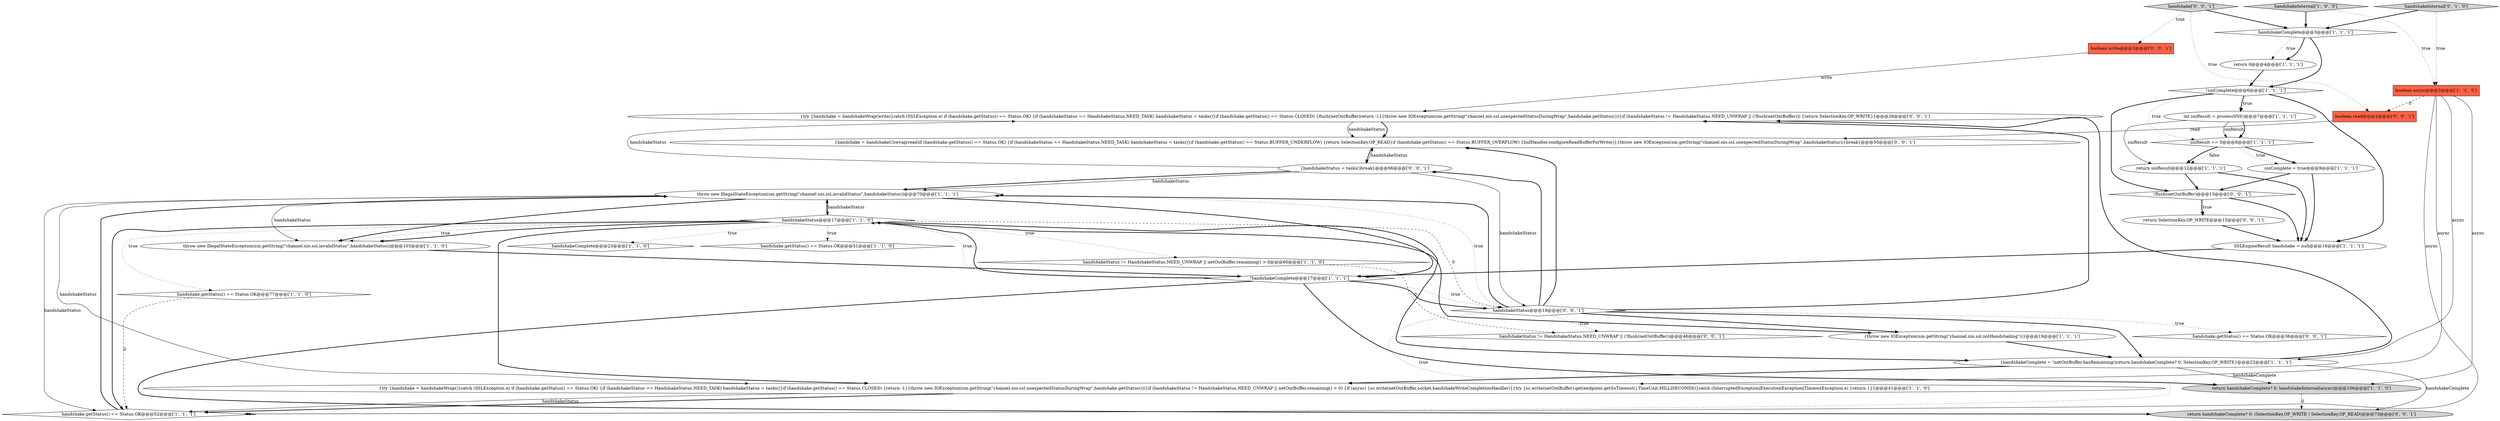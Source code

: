 digraph {
30 [style = filled, label = "boolean write@@@2@@@['0', '0', '1']", fillcolor = tomato, shape = box image = "AAA0AAABBB3BBB"];
20 [style = filled, label = "return sniResult@@@12@@@['1', '1', '1']", fillcolor = white, shape = ellipse image = "AAA0AAABBB1BBB"];
12 [style = filled, label = "sniComplete = true@@@9@@@['1', '1', '1']", fillcolor = white, shape = ellipse image = "AAA0AAABBB1BBB"];
34 [style = filled, label = "handshakeStatus != HandshakeStatus.NEED_UNWRAP || (!flush(netOutBuffer))@@@46@@@['0', '0', '1']", fillcolor = white, shape = diamond image = "AAA0AAABBB3BBB"];
35 [style = filled, label = "boolean read@@@2@@@['0', '0', '1']", fillcolor = tomato, shape = box image = "AAA0AAABBB3BBB"];
8 [style = filled, label = "return 0@@@4@@@['1', '1', '1']", fillcolor = white, shape = ellipse image = "AAA0AAABBB1BBB"];
3 [style = filled, label = "handshake.getStatus() == Status.OK@@@51@@@['1', '1', '0']", fillcolor = white, shape = diamond image = "AAA0AAABBB1BBB"];
16 [style = filled, label = "handshakeComplete@@@3@@@['1', '1', '1']", fillcolor = white, shape = diamond image = "AAA0AAABBB1BBB"];
18 [style = filled, label = "handshakeStatus@@@17@@@['1', '1', '0']", fillcolor = white, shape = diamond image = "AAA0AAABBB1BBB"];
0 [style = filled, label = "!sniComplete@@@6@@@['1', '1', '1']", fillcolor = white, shape = diamond image = "AAA0AAABBB1BBB"];
29 [style = filled, label = "return SelectionKey.OP_WRITE@@@15@@@['0', '0', '1']", fillcolor = white, shape = ellipse image = "AAA0AAABBB3BBB"];
1 [style = filled, label = "handshake.getStatus() == Status.OK@@@77@@@['1', '1', '0']", fillcolor = white, shape = diamond image = "AAA0AAABBB1BBB"];
14 [style = filled, label = "{try {handshake = handshakeWrap()}catch (SSLException e) if (handshake.getStatus() == Status.OK) {if (handshakeStatus == HandshakeStatus.NEED_TASK) handshakeStatus = tasks()}if (handshake.getStatus() == Status.CLOSED) {return -1}{throw new IOException(sm.getString(\"channel.nio.ssl.unexpectedStatusDuringWrap\",handshake.getStatus()))}if (handshakeStatus != HandshakeStatus.NEED_UNWRAP || netOutBuffer.remaining() > 0) {if (async) {sc.write(netOutBuffer,socket,handshakeWriteCompletionHandler)}{try {sc.write(netOutBuffer).get(endpoint.getSoTimeout(),TimeUnit.MILLISECONDS)}catch (InterruptedException|ExecutionException|TimeoutException e) }return 1}}@@@41@@@['1', '1', '0']", fillcolor = white, shape = ellipse image = "AAA0AAABBB1BBB"];
13 [style = filled, label = "handshakeComplete@@@23@@@['1', '1', '0']", fillcolor = white, shape = diamond image = "AAA0AAABBB1BBB"];
17 [style = filled, label = "!handshakeComplete@@@17@@@['1', '1', '1']", fillcolor = white, shape = diamond image = "AAA0AAABBB1BBB"];
26 [style = filled, label = "{handshake = handshakeUnwrap(read)if (handshake.getStatus() == Status.OK) {if (handshakeStatus == HandshakeStatus.NEED_TASK) handshakeStatus = tasks()}if (handshake.getStatus() == Status.BUFFER_UNDERFLOW) {return SelectionKey.OP_READ}if (handshake.getStatus() == Status.BUFFER_OVERFLOW) {bufHandler.configureReadBufferForWrite()}{throw new IOException(sm.getString(\"channel.nio.ssl.unexpectedStatusDuringWrap\",handshakeStatus))}break}@@@50@@@['0', '0', '1']", fillcolor = white, shape = ellipse image = "AAA0AAABBB3BBB"];
10 [style = filled, label = "return handshakeComplete? 0: handshakeInternal(async)@@@106@@@['1', '1', '0']", fillcolor = lightgray, shape = ellipse image = "AAA0AAABBB1BBB"];
15 [style = filled, label = "handshakeStatus != HandshakeStatus.NEED_UNWRAP || netOutBuffer.remaining() > 0@@@60@@@['1', '1', '0']", fillcolor = white, shape = diamond image = "AAA0AAABBB1BBB"];
28 [style = filled, label = "!flush(netOutBuffer)@@@15@@@['0', '0', '1']", fillcolor = white, shape = diamond image = "AAA0AAABBB3BBB"];
23 [style = filled, label = "handshakeInternal['0', '1', '0']", fillcolor = lightgray, shape = diamond image = "AAA0AAABBB2BBB"];
4 [style = filled, label = "handshakeInternal['1', '0', '0']", fillcolor = lightgray, shape = diamond image = "AAA0AAABBB1BBB"];
24 [style = filled, label = "handshake.getStatus() == Status.OK@@@36@@@['0', '0', '1']", fillcolor = white, shape = diamond image = "AAA0AAABBB3BBB"];
7 [style = filled, label = "handshake.getStatus() == Status.OK@@@52@@@['1', '1', '1']", fillcolor = white, shape = diamond image = "AAA0AAABBB1BBB"];
32 [style = filled, label = "{handshakeStatus = tasks()break}@@@66@@@['0', '0', '1']", fillcolor = white, shape = ellipse image = "AAA0AAABBB3BBB"];
31 [style = filled, label = "handshakeStatus@@@18@@@['0', '0', '1']", fillcolor = white, shape = diamond image = "AAA0AAABBB3BBB"];
6 [style = filled, label = "throw new IllegalStateException(sm.getString(\"channel.nio.ssl.invalidStatus\",handshakeStatus))@@@103@@@['1', '1', '0']", fillcolor = white, shape = ellipse image = "AAA0AAABBB1BBB"];
9 [style = filled, label = "int sniResult = processSNI()@@@7@@@['1', '1', '1']", fillcolor = white, shape = ellipse image = "AAA0AAABBB1BBB"];
22 [style = filled, label = "SSLEngineResult handshake = null@@@16@@@['1', '1', '1']", fillcolor = white, shape = ellipse image = "AAA0AAABBB1BBB"];
33 [style = filled, label = "return handshakeComplete? 0: (SelectionKey.OP_WRITE | SelectionKey.OP_READ)@@@73@@@['0', '0', '1']", fillcolor = lightgray, shape = ellipse image = "AAA0AAABBB3BBB"];
2 [style = filled, label = "boolean async@@@2@@@['1', '1', '0']", fillcolor = tomato, shape = box image = "AAA0AAABBB1BBB"];
5 [style = filled, label = "{throw new IOException(sm.getString(\"channel.nio.ssl.notHandshaking\"))}@@@19@@@['1', '1', '1']", fillcolor = white, shape = ellipse image = "AAA0AAABBB1BBB"];
19 [style = filled, label = "sniResult == 0@@@8@@@['1', '1', '1']", fillcolor = white, shape = diamond image = "AAA0AAABBB1BBB"];
25 [style = filled, label = "{try {handshake = handshakeWrap(write)}catch (SSLException e) if (handshake.getStatus() == Status.OK) {if (handshakeStatus == HandshakeStatus.NEED_TASK) handshakeStatus = tasks()}if (handshake.getStatus() == Status.CLOSED) {flush(netOutBuffer)return -1}{throw new IOException(sm.getString(\"channel.nio.ssl.unexpectedStatusDuringWrap\",handshake.getStatus()))}if (handshakeStatus != HandshakeStatus.NEED_UNWRAP || (!flush(netOutBuffer))) {return SelectionKey.OP_WRITE}}@@@26@@@['0', '0', '1']", fillcolor = white, shape = ellipse image = "AAA0AAABBB3BBB"];
27 [style = filled, label = "handshake['0', '0', '1']", fillcolor = lightgray, shape = diamond image = "AAA0AAABBB3BBB"];
11 [style = filled, label = "{handshakeComplete = !netOutBuffer.hasRemaining()return handshakeComplete? 0: SelectionKey.OP_WRITE}@@@22@@@['1', '1', '1']", fillcolor = white, shape = ellipse image = "AAA0AAABBB1BBB"];
21 [style = filled, label = "throw new IllegalStateException(sm.getString(\"channel.nio.ssl.invalidStatus\",handshakeStatus))@@@70@@@['1', '1', '1']", fillcolor = white, shape = ellipse image = "AAA0AAABBB1BBB"];
16->0 [style = bold, label=""];
9->19 [style = solid, label="sniResult"];
9->20 [style = solid, label="sniResult"];
11->14 [style = bold, label=""];
21->14 [style = solid, label="handshakeStatus"];
0->19 [style = dotted, label="true"];
2->14 [style = solid, label="async"];
18->15 [style = dotted, label="true"];
21->7 [style = solid, label="handshakeStatus"];
11->33 [style = solid, label="handshakeComplete"];
31->21 [style = bold, label=""];
31->7 [style = dotted, label="true"];
14->7 [style = bold, label=""];
14->7 [style = solid, label="handshakeStatus"];
8->0 [style = bold, label=""];
31->21 [style = dotted, label="true"];
21->18 [style = solid, label="handshakeStatus"];
18->3 [style = dotted, label="true"];
31->34 [style = dotted, label="true"];
2->10 [style = solid, label="async"];
1->7 [style = dashed, label="0"];
27->35 [style = dotted, label="true"];
12->22 [style = bold, label=""];
4->16 [style = bold, label=""];
11->25 [style = bold, label=""];
21->6 [style = solid, label="handshakeStatus"];
18->13 [style = dotted, label="true"];
11->10 [style = solid, label="handshakeComplete"];
19->20 [style = dotted, label="false"];
15->34 [style = dashed, label="0"];
26->32 [style = bold, label=""];
12->28 [style = bold, label=""];
19->12 [style = bold, label=""];
19->20 [style = bold, label=""];
31->5 [style = bold, label=""];
18->11 [style = bold, label=""];
2->11 [style = solid, label="async"];
35->26 [style = solid, label="read"];
27->16 [style = bold, label=""];
23->2 [style = dotted, label="true"];
31->11 [style = bold, label=""];
18->6 [style = dotted, label="true"];
28->29 [style = dotted, label="true"];
32->26 [style = solid, label="handshakeStatus"];
25->26 [style = bold, label=""];
22->17 [style = bold, label=""];
30->25 [style = solid, label="write"];
5->11 [style = bold, label=""];
18->7 [style = bold, label=""];
18->31 [style = dashed, label="0"];
4->2 [style = dotted, label="true"];
6->17 [style = bold, label=""];
17->10 [style = bold, label=""];
16->8 [style = dotted, label="true"];
28->29 [style = bold, label=""];
31->25 [style = bold, label=""];
17->18 [style = dotted, label="true"];
16->8 [style = bold, label=""];
2->35 [style = dashed, label="0"];
31->32 [style = bold, label=""];
32->31 [style = solid, label="handshakeStatus"];
18->1 [style = dotted, label="true"];
19->12 [style = dotted, label="true"];
2->7 [style = solid, label="async"];
31->26 [style = bold, label=""];
18->6 [style = bold, label=""];
9->19 [style = bold, label=""];
18->21 [style = bold, label=""];
0->9 [style = dotted, label="true"];
28->22 [style = bold, label=""];
0->9 [style = bold, label=""];
23->16 [style = bold, label=""];
32->21 [style = bold, label=""];
21->6 [style = bold, label=""];
32->25 [style = solid, label="handshakeStatus"];
17->31 [style = bold, label=""];
20->28 [style = bold, label=""];
10->33 [style = dashed, label="0"];
17->33 [style = bold, label=""];
20->22 [style = bold, label=""];
32->21 [style = solid, label="handshakeStatus"];
17->31 [style = dotted, label="true"];
27->30 [style = dotted, label="true"];
25->26 [style = solid, label="handshakeStatus"];
18->5 [style = bold, label=""];
0->22 [style = bold, label=""];
7->21 [style = bold, label=""];
31->24 [style = dotted, label="true"];
29->22 [style = bold, label=""];
21->17 [style = bold, label=""];
18->14 [style = bold, label=""];
17->18 [style = bold, label=""];
0->28 [style = bold, label=""];
}
